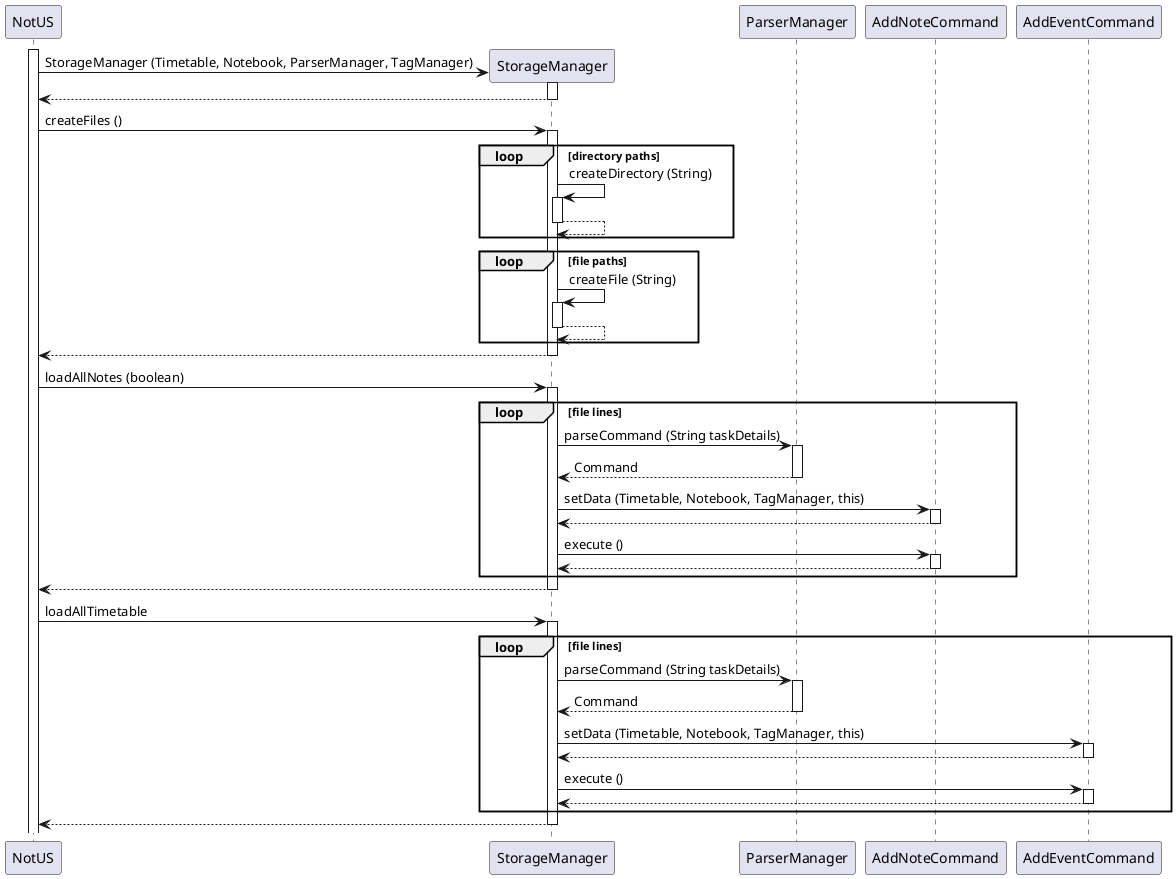 @startuml
activate NotUS

create StorageManager
NotUS -> StorageManager : StorageManager (Timetable, Notebook, ParserManager, TagManager)
activate StorageManager
StorageManager --> NotUS
deactivate StorageManager


NotUS -> StorageManager : createFiles ()
activate StorageManager
loop directory paths
    StorageManager -> StorageManager : createDirectory (String)
    activate StorageManager
    StorageManager --> StorageManager
    deactivate StorageManager
end

loop file paths
    StorageManager -> StorageManager : createFile (String)
    activate StorageManager
    StorageManager --> StorageManager
    deactivate StorageManager
end

StorageManager --> NotUS
deactivate StorageManager

NotUS -> StorageManager : loadAllNotes (boolean)
activate StorageManager
loop file lines
    StorageManager -> ParserManager : parseCommand (String taskDetails)
    activate ParserManager
    ParserManager --> StorageManager : Command
    deactivate ParserManager

    StorageManager -> AddNoteCommand : setData (Timetable, Notebook, TagManager, this)
    activate AddNoteCommand
    AddNoteCommand --> StorageManager :
    deactivate AddNoteCommand

    StorageManager -> AddNoteCommand : execute ()
    activate AddNoteCommand
    AddNoteCommand --> StorageManager :
    deactivate AddNoteCommand
end
StorageManager --> NotUS
deactivate StorageManager

NotUS -> StorageManager : loadAllTimetable
activate StorageManager
loop file lines
    StorageManager -> ParserManager : parseCommand (String taskDetails)
    activate ParserManager
    ParserManager --> StorageManager : Command
    deactivate ParserManager

    StorageManager -> AddEventCommand : setData (Timetable, Notebook, TagManager, this)
    activate AddEventCommand
    AddEventCommand --> StorageManager :
    deactivate AddEventCommand

    StorageManager -> AddEventCommand : execute ()
    activate AddEventCommand
    AddEventCommand --> StorageManager :
    deactivate AddEventCommand
end
StorageManager --> NotUS
deactivate StorageManager
@enduml